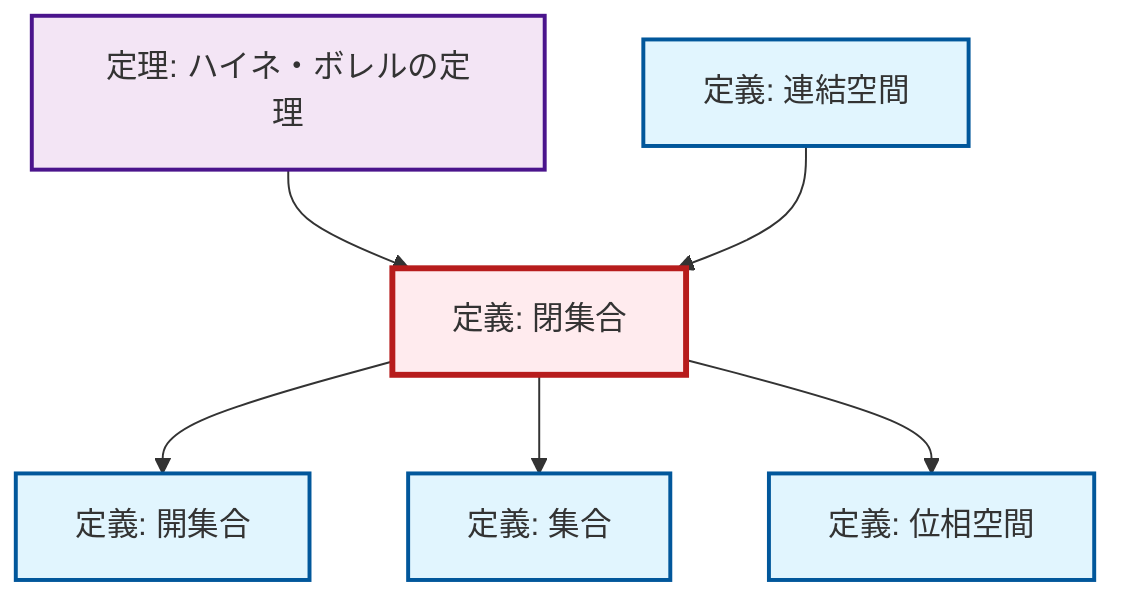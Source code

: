graph TD
    classDef definition fill:#e1f5fe,stroke:#01579b,stroke-width:2px
    classDef theorem fill:#f3e5f5,stroke:#4a148c,stroke-width:2px
    classDef axiom fill:#fff3e0,stroke:#e65100,stroke-width:2px
    classDef example fill:#e8f5e9,stroke:#1b5e20,stroke-width:2px
    classDef current fill:#ffebee,stroke:#b71c1c,stroke-width:3px
    def-connected["定義: 連結空間"]:::definition
    thm-heine-borel["定理: ハイネ・ボレルの定理"]:::theorem
    def-topological-space["定義: 位相空間"]:::definition
    def-closed-set["定義: 閉集合"]:::definition
    def-open-set["定義: 開集合"]:::definition
    def-set["定義: 集合"]:::definition
    def-closed-set --> def-open-set
    thm-heine-borel --> def-closed-set
    def-connected --> def-closed-set
    def-closed-set --> def-set
    def-closed-set --> def-topological-space
    class def-closed-set current